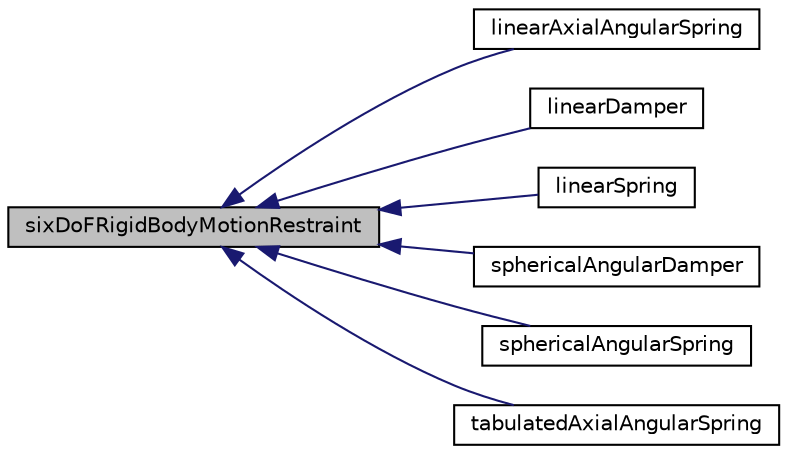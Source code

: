 digraph "sixDoFRigidBodyMotionRestraint"
{
  bgcolor="transparent";
  edge [fontname="Helvetica",fontsize="10",labelfontname="Helvetica",labelfontsize="10"];
  node [fontname="Helvetica",fontsize="10",shape=record];
  rankdir="LR";
  Node1 [label="sixDoFRigidBodyMotionRestraint",height=0.2,width=0.4,color="black", fillcolor="grey75", style="filled", fontcolor="black"];
  Node1 -> Node2 [dir="back",color="midnightblue",fontsize="10",style="solid",fontname="Helvetica"];
  Node2 [label="linearAxialAngularSpring",height=0.2,width=0.4,color="black",URL="$a01334.html",tooltip="sixDoFRigidBodyMotionRestraints model. Linear axial angular spring. "];
  Node1 -> Node3 [dir="back",color="midnightblue",fontsize="10",style="solid",fontname="Helvetica"];
  Node3 [label="linearDamper",height=0.2,width=0.4,color="black",URL="$a01335.html",tooltip="sixDoFRigidBodyMotionRestraints model. Linear spring. "];
  Node1 -> Node4 [dir="back",color="midnightblue",fontsize="10",style="solid",fontname="Helvetica"];
  Node4 [label="linearSpring",height=0.2,width=0.4,color="black",URL="$a01344.html",tooltip="sixDoFRigidBodyMotionRestraints model. Linear spring. "];
  Node1 -> Node5 [dir="back",color="midnightblue",fontsize="10",style="solid",fontname="Helvetica"];
  Node5 [label="sphericalAngularDamper",height=0.2,width=0.4,color="black",URL="$a02396.html",tooltip="sixDoFRigidBodyMotionRestraints model. Spherical angular damper. "];
  Node1 -> Node6 [dir="back",color="midnightblue",fontsize="10",style="solid",fontname="Helvetica"];
  Node6 [label="sphericalAngularSpring",height=0.2,width=0.4,color="black",URL="$a02397.html",tooltip="sixDoFRigidBodyMotionRestraints model. Spherical angular spring. "];
  Node1 -> Node7 [dir="back",color="midnightblue",fontsize="10",style="solid",fontname="Helvetica"];
  Node7 [label="tabulatedAxialAngularSpring",height=0.2,width=0.4,color="black",URL="$a02553.html",tooltip="sixDoFRigidBodyMotionRestraints model. Axial angular spring with moment values drawn from an interpol..."];
}
